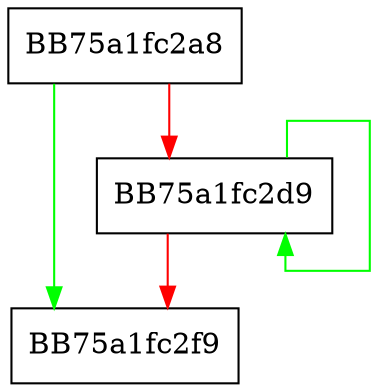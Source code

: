 digraph luaC_freeall {
  node [shape="box"];
  graph [splines=ortho];
  BB75a1fc2a8 -> BB75a1fc2f9 [color="green"];
  BB75a1fc2a8 -> BB75a1fc2d9 [color="red"];
  BB75a1fc2d9 -> BB75a1fc2d9 [color="green"];
  BB75a1fc2d9 -> BB75a1fc2f9 [color="red"];
}